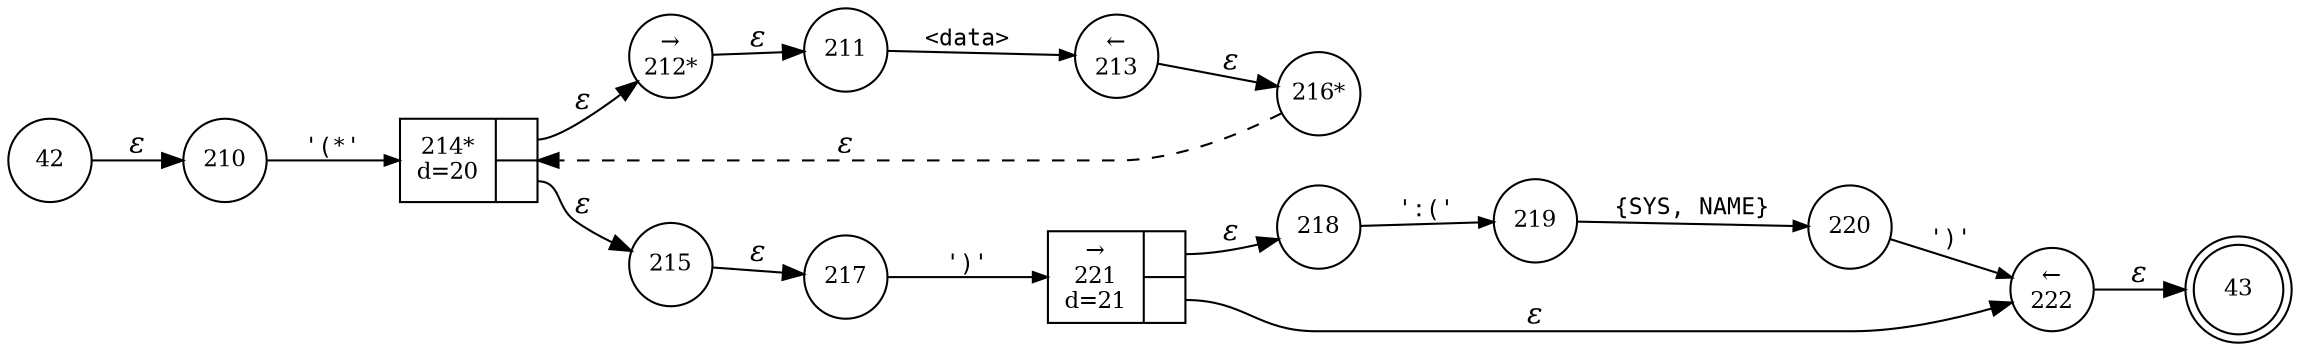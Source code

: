 digraph ATN {
rankdir=LR;
s43[fontsize=11, label="43", shape=doublecircle, fixedsize=true, width=.6];
s42[fontsize=11,label="42", shape=circle, fixedsize=true, width=.55, peripheries=1];
s210[fontsize=11,label="210", shape=circle, fixedsize=true, width=.55, peripheries=1];
s211[fontsize=11,label="211", shape=circle, fixedsize=true, width=.55, peripheries=1];
s212[fontsize=11,label="&rarr;\n212*", shape=circle, fixedsize=true, width=.55, peripheries=1];
s213[fontsize=11,label="&larr;\n213", shape=circle, fixedsize=true, width=.55, peripheries=1];
s214[fontsize=11,label="{214*\nd=20|{<p0>|<p1>}}", shape=record, fixedsize=false, peripheries=1];
s215[fontsize=11,label="215", shape=circle, fixedsize=true, width=.55, peripheries=1];
s216[fontsize=11,label="216*", shape=circle, fixedsize=true, width=.55, peripheries=1];
s217[fontsize=11,label="217", shape=circle, fixedsize=true, width=.55, peripheries=1];
s218[fontsize=11,label="218", shape=circle, fixedsize=true, width=.55, peripheries=1];
s219[fontsize=11,label="219", shape=circle, fixedsize=true, width=.55, peripheries=1];
s220[fontsize=11,label="220", shape=circle, fixedsize=true, width=.55, peripheries=1];
s221[fontsize=11,label="{&rarr;\n221\nd=21|{<p0>|<p1>}}", shape=record, fixedsize=false, peripheries=1];
s222[fontsize=11,label="&larr;\n222", shape=circle, fixedsize=true, width=.55, peripheries=1];
s42 -> s210 [fontname="Times-Italic", label="&epsilon;"];
s210 -> s214 [fontsize=11, fontname="Courier", arrowsize=.7, label = "'(*'", arrowhead = normal];
s214:p0 -> s212 [fontname="Times-Italic", label="&epsilon;"];
s214:p1 -> s215 [fontname="Times-Italic", label="&epsilon;"];
s212 -> s211 [fontname="Times-Italic", label="&epsilon;"];
s215 -> s217 [fontname="Times-Italic", label="&epsilon;"];
s211 -> s213 [fontsize=11, fontname="Courier", arrowsize=.7, label = "<data>", arrowhead = normal];
s217 -> s221 [fontsize=11, fontname="Courier", arrowsize=.7, label = "')'", arrowhead = normal];
s213 -> s216 [fontname="Times-Italic", label="&epsilon;"];
s221:p0 -> s218 [fontname="Times-Italic", label="&epsilon;"];
s221:p1 -> s222 [fontname="Times-Italic", label="&epsilon;"];
s216 -> s214 [fontname="Times-Italic", label="&epsilon;", style="dashed"];
s218 -> s219 [fontsize=11, fontname="Courier", arrowsize=.7, label = "':('", arrowhead = normal];
s222 -> s43 [fontname="Times-Italic", label="&epsilon;"];
s219 -> s220 [fontsize=11, fontname="Courier", arrowsize=.7, label = "{SYS, NAME}", arrowhead = normal];
s220 -> s222 [fontsize=11, fontname="Courier", arrowsize=.7, label = "')'", arrowhead = normal];
}